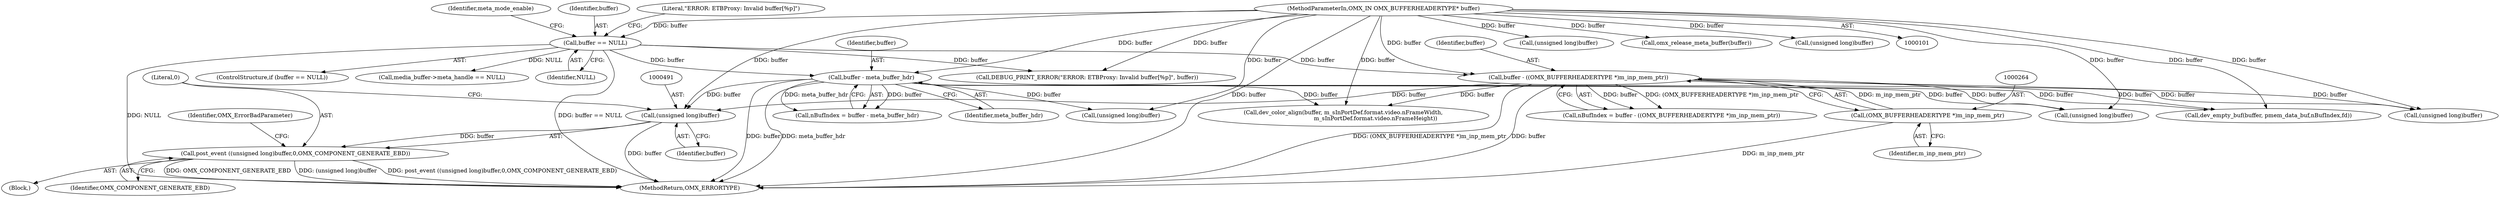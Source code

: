 digraph "0_Android_4ed06d14080d8667d5be14eed200e378cba78345_0@pointer" {
"1000490" [label="(Call,(unsigned long)buffer)"];
"1000159" [label="(Call,buffer - meta_buffer_hdr)"];
"1000138" [label="(Call,buffer == NULL)"];
"1000103" [label="(MethodParameterIn,OMX_IN OMX_BUFFERHEADERTYPE* buffer)"];
"1000261" [label="(Call,buffer - ((OMX_BUFFERHEADERTYPE *)m_inp_mem_ptr))"];
"1000263" [label="(Call,(OMX_BUFFERHEADERTYPE *)m_inp_mem_ptr)"];
"1000489" [label="(Call,post_event ((unsigned long)buffer,0,OMX_COMPONENT_GENERATE_EBD))"];
"1000139" [label="(Identifier,buffer)"];
"1000250" [label="(Call,(unsigned long)buffer)"];
"1000486" [label="(Block,)"];
"1000445" [label="(Call,(unsigned long)buffer)"];
"1000490" [label="(Call,(unsigned long)buffer)"];
"1000586" [label="(Call,(unsigned long)buffer)"];
"1000595" [label="(Call,dev_empty_buf(buffer, pmem_data_buf,nBufIndex,fd))"];
"1000137" [label="(ControlStructure,if (buffer == NULL))"];
"1000143" [label="(Literal,\"ERROR: ETBProxy: Invalid buffer[%p]\")"];
"1000212" [label="(Call,media_buffer->meta_handle == NULL)"];
"1000496" [label="(Identifier,OMX_ErrorBadParameter)"];
"1000157" [label="(Call,nBufIndex = buffer - meta_buffer_hdr)"];
"1000604" [label="(Call,omx_release_meta_buffer(buffer))"];
"1000140" [label="(Identifier,NULL)"];
"1000286" [label="(Call,(unsigned long)buffer)"];
"1000161" [label="(Identifier,meta_buffer_hdr)"];
"1000142" [label="(Call,DEBUG_PRINT_ERROR(\"ERROR: ETBProxy: Invalid buffer[%p]\", buffer))"];
"1000138" [label="(Call,buffer == NULL)"];
"1000160" [label="(Identifier,buffer)"];
"1000494" [label="(Identifier,OMX_COMPONENT_GENERATE_EBD)"];
"1000492" [label="(Identifier,buffer)"];
"1000489" [label="(Call,post_event ((unsigned long)buffer,0,OMX_COMPONENT_GENERATE_EBD))"];
"1000159" [label="(Call,buffer - meta_buffer_hdr)"];
"1000265" [label="(Identifier,m_inp_mem_ptr)"];
"1000103" [label="(MethodParameterIn,OMX_IN OMX_BUFFERHEADERTYPE* buffer)"];
"1000623" [label="(MethodReturn,OMX_ERRORTYPE)"];
"1000149" [label="(Identifier,meta_mode_enable)"];
"1000493" [label="(Literal,0)"];
"1000263" [label="(Call,(OMX_BUFFERHEADERTYPE *)m_inp_mem_ptr)"];
"1000261" [label="(Call,buffer - ((OMX_BUFFERHEADERTYPE *)m_inp_mem_ptr))"];
"1000566" [label="(Call,dev_color_align(buffer, m_sInPortDef.format.video.nFrameWidth,\n                                    m_sInPortDef.format.video.nFrameHeight))"];
"1000607" [label="(Call,(unsigned long)buffer)"];
"1000259" [label="(Call,nBufIndex = buffer - ((OMX_BUFFERHEADERTYPE *)m_inp_mem_ptr))"];
"1000262" [label="(Identifier,buffer)"];
"1000490" -> "1000489"  [label="AST: "];
"1000490" -> "1000492"  [label="CFG: "];
"1000491" -> "1000490"  [label="AST: "];
"1000492" -> "1000490"  [label="AST: "];
"1000493" -> "1000490"  [label="CFG: "];
"1000490" -> "1000623"  [label="DDG: buffer"];
"1000490" -> "1000489"  [label="DDG: buffer"];
"1000159" -> "1000490"  [label="DDG: buffer"];
"1000261" -> "1000490"  [label="DDG: buffer"];
"1000103" -> "1000490"  [label="DDG: buffer"];
"1000159" -> "1000157"  [label="AST: "];
"1000159" -> "1000161"  [label="CFG: "];
"1000160" -> "1000159"  [label="AST: "];
"1000161" -> "1000159"  [label="AST: "];
"1000157" -> "1000159"  [label="CFG: "];
"1000159" -> "1000623"  [label="DDG: buffer"];
"1000159" -> "1000623"  [label="DDG: meta_buffer_hdr"];
"1000159" -> "1000157"  [label="DDG: buffer"];
"1000159" -> "1000157"  [label="DDG: meta_buffer_hdr"];
"1000138" -> "1000159"  [label="DDG: buffer"];
"1000103" -> "1000159"  [label="DDG: buffer"];
"1000159" -> "1000250"  [label="DDG: buffer"];
"1000159" -> "1000286"  [label="DDG: buffer"];
"1000159" -> "1000445"  [label="DDG: buffer"];
"1000159" -> "1000566"  [label="DDG: buffer"];
"1000159" -> "1000595"  [label="DDG: buffer"];
"1000138" -> "1000137"  [label="AST: "];
"1000138" -> "1000140"  [label="CFG: "];
"1000139" -> "1000138"  [label="AST: "];
"1000140" -> "1000138"  [label="AST: "];
"1000143" -> "1000138"  [label="CFG: "];
"1000149" -> "1000138"  [label="CFG: "];
"1000138" -> "1000623"  [label="DDG: NULL"];
"1000138" -> "1000623"  [label="DDG: buffer == NULL"];
"1000103" -> "1000138"  [label="DDG: buffer"];
"1000138" -> "1000142"  [label="DDG: buffer"];
"1000138" -> "1000212"  [label="DDG: NULL"];
"1000138" -> "1000261"  [label="DDG: buffer"];
"1000103" -> "1000101"  [label="AST: "];
"1000103" -> "1000623"  [label="DDG: buffer"];
"1000103" -> "1000142"  [label="DDG: buffer"];
"1000103" -> "1000250"  [label="DDG: buffer"];
"1000103" -> "1000261"  [label="DDG: buffer"];
"1000103" -> "1000286"  [label="DDG: buffer"];
"1000103" -> "1000445"  [label="DDG: buffer"];
"1000103" -> "1000566"  [label="DDG: buffer"];
"1000103" -> "1000586"  [label="DDG: buffer"];
"1000103" -> "1000595"  [label="DDG: buffer"];
"1000103" -> "1000604"  [label="DDG: buffer"];
"1000103" -> "1000607"  [label="DDG: buffer"];
"1000261" -> "1000259"  [label="AST: "];
"1000261" -> "1000263"  [label="CFG: "];
"1000262" -> "1000261"  [label="AST: "];
"1000263" -> "1000261"  [label="AST: "];
"1000259" -> "1000261"  [label="CFG: "];
"1000261" -> "1000623"  [label="DDG: (OMX_BUFFERHEADERTYPE *)m_inp_mem_ptr"];
"1000261" -> "1000623"  [label="DDG: buffer"];
"1000261" -> "1000259"  [label="DDG: buffer"];
"1000261" -> "1000259"  [label="DDG: (OMX_BUFFERHEADERTYPE *)m_inp_mem_ptr"];
"1000263" -> "1000261"  [label="DDG: m_inp_mem_ptr"];
"1000261" -> "1000286"  [label="DDG: buffer"];
"1000261" -> "1000445"  [label="DDG: buffer"];
"1000261" -> "1000566"  [label="DDG: buffer"];
"1000261" -> "1000595"  [label="DDG: buffer"];
"1000263" -> "1000265"  [label="CFG: "];
"1000264" -> "1000263"  [label="AST: "];
"1000265" -> "1000263"  [label="AST: "];
"1000263" -> "1000623"  [label="DDG: m_inp_mem_ptr"];
"1000489" -> "1000486"  [label="AST: "];
"1000489" -> "1000494"  [label="CFG: "];
"1000493" -> "1000489"  [label="AST: "];
"1000494" -> "1000489"  [label="AST: "];
"1000496" -> "1000489"  [label="CFG: "];
"1000489" -> "1000623"  [label="DDG: post_event ((unsigned long)buffer,0,OMX_COMPONENT_GENERATE_EBD)"];
"1000489" -> "1000623"  [label="DDG: OMX_COMPONENT_GENERATE_EBD"];
"1000489" -> "1000623"  [label="DDG: (unsigned long)buffer"];
}
